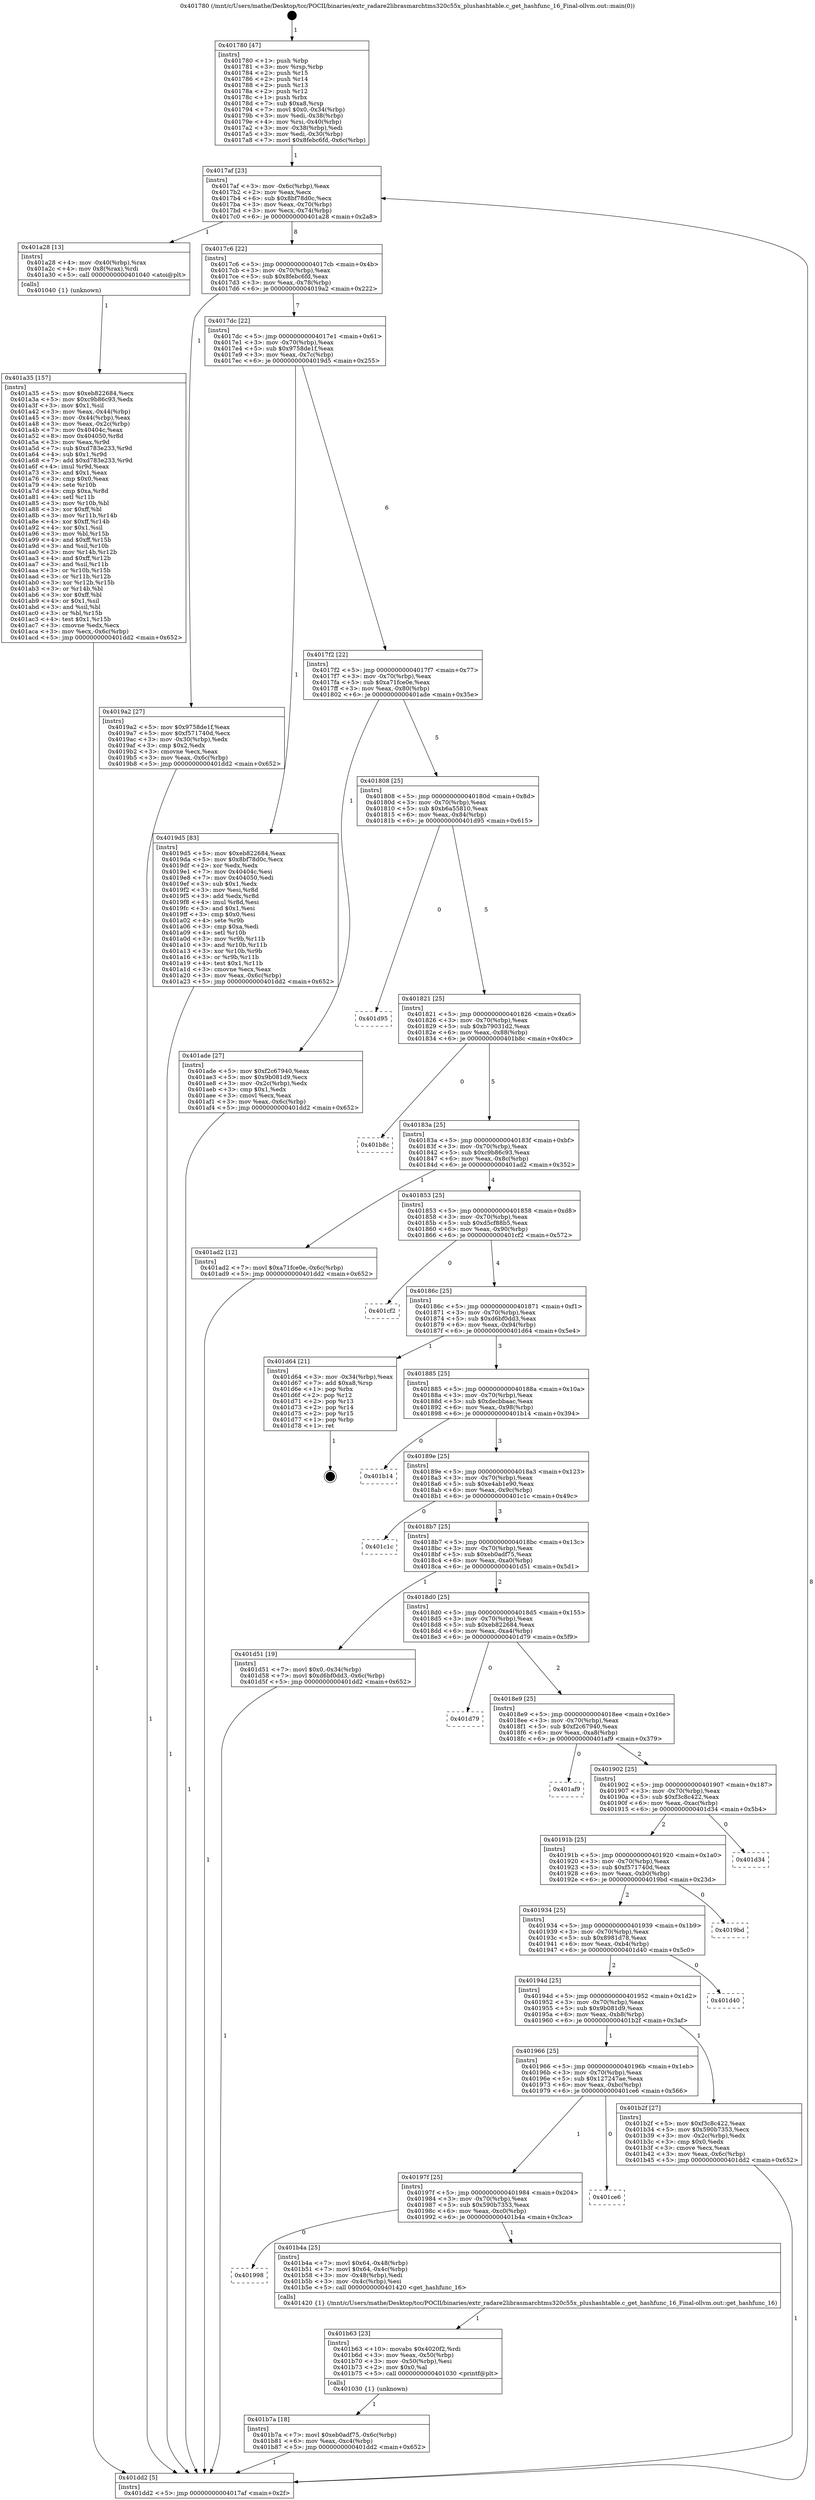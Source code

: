 digraph "0x401780" {
  label = "0x401780 (/mnt/c/Users/mathe/Desktop/tcc/POCII/binaries/extr_radare2librasmarchtms320c55x_plushashtable.c_get_hashfunc_16_Final-ollvm.out::main(0))"
  labelloc = "t"
  node[shape=record]

  Entry [label="",width=0.3,height=0.3,shape=circle,fillcolor=black,style=filled]
  "0x4017af" [label="{
     0x4017af [23]\l
     | [instrs]\l
     &nbsp;&nbsp;0x4017af \<+3\>: mov -0x6c(%rbp),%eax\l
     &nbsp;&nbsp;0x4017b2 \<+2\>: mov %eax,%ecx\l
     &nbsp;&nbsp;0x4017b4 \<+6\>: sub $0x8bf78d0c,%ecx\l
     &nbsp;&nbsp;0x4017ba \<+3\>: mov %eax,-0x70(%rbp)\l
     &nbsp;&nbsp;0x4017bd \<+3\>: mov %ecx,-0x74(%rbp)\l
     &nbsp;&nbsp;0x4017c0 \<+6\>: je 0000000000401a28 \<main+0x2a8\>\l
  }"]
  "0x401a28" [label="{
     0x401a28 [13]\l
     | [instrs]\l
     &nbsp;&nbsp;0x401a28 \<+4\>: mov -0x40(%rbp),%rax\l
     &nbsp;&nbsp;0x401a2c \<+4\>: mov 0x8(%rax),%rdi\l
     &nbsp;&nbsp;0x401a30 \<+5\>: call 0000000000401040 \<atoi@plt\>\l
     | [calls]\l
     &nbsp;&nbsp;0x401040 \{1\} (unknown)\l
  }"]
  "0x4017c6" [label="{
     0x4017c6 [22]\l
     | [instrs]\l
     &nbsp;&nbsp;0x4017c6 \<+5\>: jmp 00000000004017cb \<main+0x4b\>\l
     &nbsp;&nbsp;0x4017cb \<+3\>: mov -0x70(%rbp),%eax\l
     &nbsp;&nbsp;0x4017ce \<+5\>: sub $0x8febc6fd,%eax\l
     &nbsp;&nbsp;0x4017d3 \<+3\>: mov %eax,-0x78(%rbp)\l
     &nbsp;&nbsp;0x4017d6 \<+6\>: je 00000000004019a2 \<main+0x222\>\l
  }"]
  Exit [label="",width=0.3,height=0.3,shape=circle,fillcolor=black,style=filled,peripheries=2]
  "0x4019a2" [label="{
     0x4019a2 [27]\l
     | [instrs]\l
     &nbsp;&nbsp;0x4019a2 \<+5\>: mov $0x9758de1f,%eax\l
     &nbsp;&nbsp;0x4019a7 \<+5\>: mov $0xf571740d,%ecx\l
     &nbsp;&nbsp;0x4019ac \<+3\>: mov -0x30(%rbp),%edx\l
     &nbsp;&nbsp;0x4019af \<+3\>: cmp $0x2,%edx\l
     &nbsp;&nbsp;0x4019b2 \<+3\>: cmovne %ecx,%eax\l
     &nbsp;&nbsp;0x4019b5 \<+3\>: mov %eax,-0x6c(%rbp)\l
     &nbsp;&nbsp;0x4019b8 \<+5\>: jmp 0000000000401dd2 \<main+0x652\>\l
  }"]
  "0x4017dc" [label="{
     0x4017dc [22]\l
     | [instrs]\l
     &nbsp;&nbsp;0x4017dc \<+5\>: jmp 00000000004017e1 \<main+0x61\>\l
     &nbsp;&nbsp;0x4017e1 \<+3\>: mov -0x70(%rbp),%eax\l
     &nbsp;&nbsp;0x4017e4 \<+5\>: sub $0x9758de1f,%eax\l
     &nbsp;&nbsp;0x4017e9 \<+3\>: mov %eax,-0x7c(%rbp)\l
     &nbsp;&nbsp;0x4017ec \<+6\>: je 00000000004019d5 \<main+0x255\>\l
  }"]
  "0x401dd2" [label="{
     0x401dd2 [5]\l
     | [instrs]\l
     &nbsp;&nbsp;0x401dd2 \<+5\>: jmp 00000000004017af \<main+0x2f\>\l
  }"]
  "0x401780" [label="{
     0x401780 [47]\l
     | [instrs]\l
     &nbsp;&nbsp;0x401780 \<+1\>: push %rbp\l
     &nbsp;&nbsp;0x401781 \<+3\>: mov %rsp,%rbp\l
     &nbsp;&nbsp;0x401784 \<+2\>: push %r15\l
     &nbsp;&nbsp;0x401786 \<+2\>: push %r14\l
     &nbsp;&nbsp;0x401788 \<+2\>: push %r13\l
     &nbsp;&nbsp;0x40178a \<+2\>: push %r12\l
     &nbsp;&nbsp;0x40178c \<+1\>: push %rbx\l
     &nbsp;&nbsp;0x40178d \<+7\>: sub $0xa8,%rsp\l
     &nbsp;&nbsp;0x401794 \<+7\>: movl $0x0,-0x34(%rbp)\l
     &nbsp;&nbsp;0x40179b \<+3\>: mov %edi,-0x38(%rbp)\l
     &nbsp;&nbsp;0x40179e \<+4\>: mov %rsi,-0x40(%rbp)\l
     &nbsp;&nbsp;0x4017a2 \<+3\>: mov -0x38(%rbp),%edi\l
     &nbsp;&nbsp;0x4017a5 \<+3\>: mov %edi,-0x30(%rbp)\l
     &nbsp;&nbsp;0x4017a8 \<+7\>: movl $0x8febc6fd,-0x6c(%rbp)\l
  }"]
  "0x401b7a" [label="{
     0x401b7a [18]\l
     | [instrs]\l
     &nbsp;&nbsp;0x401b7a \<+7\>: movl $0xeb0adf75,-0x6c(%rbp)\l
     &nbsp;&nbsp;0x401b81 \<+6\>: mov %eax,-0xc4(%rbp)\l
     &nbsp;&nbsp;0x401b87 \<+5\>: jmp 0000000000401dd2 \<main+0x652\>\l
  }"]
  "0x4019d5" [label="{
     0x4019d5 [83]\l
     | [instrs]\l
     &nbsp;&nbsp;0x4019d5 \<+5\>: mov $0xeb822684,%eax\l
     &nbsp;&nbsp;0x4019da \<+5\>: mov $0x8bf78d0c,%ecx\l
     &nbsp;&nbsp;0x4019df \<+2\>: xor %edx,%edx\l
     &nbsp;&nbsp;0x4019e1 \<+7\>: mov 0x40404c,%esi\l
     &nbsp;&nbsp;0x4019e8 \<+7\>: mov 0x404050,%edi\l
     &nbsp;&nbsp;0x4019ef \<+3\>: sub $0x1,%edx\l
     &nbsp;&nbsp;0x4019f2 \<+3\>: mov %esi,%r8d\l
     &nbsp;&nbsp;0x4019f5 \<+3\>: add %edx,%r8d\l
     &nbsp;&nbsp;0x4019f8 \<+4\>: imul %r8d,%esi\l
     &nbsp;&nbsp;0x4019fc \<+3\>: and $0x1,%esi\l
     &nbsp;&nbsp;0x4019ff \<+3\>: cmp $0x0,%esi\l
     &nbsp;&nbsp;0x401a02 \<+4\>: sete %r9b\l
     &nbsp;&nbsp;0x401a06 \<+3\>: cmp $0xa,%edi\l
     &nbsp;&nbsp;0x401a09 \<+4\>: setl %r10b\l
     &nbsp;&nbsp;0x401a0d \<+3\>: mov %r9b,%r11b\l
     &nbsp;&nbsp;0x401a10 \<+3\>: and %r10b,%r11b\l
     &nbsp;&nbsp;0x401a13 \<+3\>: xor %r10b,%r9b\l
     &nbsp;&nbsp;0x401a16 \<+3\>: or %r9b,%r11b\l
     &nbsp;&nbsp;0x401a19 \<+4\>: test $0x1,%r11b\l
     &nbsp;&nbsp;0x401a1d \<+3\>: cmovne %ecx,%eax\l
     &nbsp;&nbsp;0x401a20 \<+3\>: mov %eax,-0x6c(%rbp)\l
     &nbsp;&nbsp;0x401a23 \<+5\>: jmp 0000000000401dd2 \<main+0x652\>\l
  }"]
  "0x4017f2" [label="{
     0x4017f2 [22]\l
     | [instrs]\l
     &nbsp;&nbsp;0x4017f2 \<+5\>: jmp 00000000004017f7 \<main+0x77\>\l
     &nbsp;&nbsp;0x4017f7 \<+3\>: mov -0x70(%rbp),%eax\l
     &nbsp;&nbsp;0x4017fa \<+5\>: sub $0xa71fce0e,%eax\l
     &nbsp;&nbsp;0x4017ff \<+3\>: mov %eax,-0x80(%rbp)\l
     &nbsp;&nbsp;0x401802 \<+6\>: je 0000000000401ade \<main+0x35e\>\l
  }"]
  "0x401a35" [label="{
     0x401a35 [157]\l
     | [instrs]\l
     &nbsp;&nbsp;0x401a35 \<+5\>: mov $0xeb822684,%ecx\l
     &nbsp;&nbsp;0x401a3a \<+5\>: mov $0xc9b86c93,%edx\l
     &nbsp;&nbsp;0x401a3f \<+3\>: mov $0x1,%sil\l
     &nbsp;&nbsp;0x401a42 \<+3\>: mov %eax,-0x44(%rbp)\l
     &nbsp;&nbsp;0x401a45 \<+3\>: mov -0x44(%rbp),%eax\l
     &nbsp;&nbsp;0x401a48 \<+3\>: mov %eax,-0x2c(%rbp)\l
     &nbsp;&nbsp;0x401a4b \<+7\>: mov 0x40404c,%eax\l
     &nbsp;&nbsp;0x401a52 \<+8\>: mov 0x404050,%r8d\l
     &nbsp;&nbsp;0x401a5a \<+3\>: mov %eax,%r9d\l
     &nbsp;&nbsp;0x401a5d \<+7\>: sub $0xd783e233,%r9d\l
     &nbsp;&nbsp;0x401a64 \<+4\>: sub $0x1,%r9d\l
     &nbsp;&nbsp;0x401a68 \<+7\>: add $0xd783e233,%r9d\l
     &nbsp;&nbsp;0x401a6f \<+4\>: imul %r9d,%eax\l
     &nbsp;&nbsp;0x401a73 \<+3\>: and $0x1,%eax\l
     &nbsp;&nbsp;0x401a76 \<+3\>: cmp $0x0,%eax\l
     &nbsp;&nbsp;0x401a79 \<+4\>: sete %r10b\l
     &nbsp;&nbsp;0x401a7d \<+4\>: cmp $0xa,%r8d\l
     &nbsp;&nbsp;0x401a81 \<+4\>: setl %r11b\l
     &nbsp;&nbsp;0x401a85 \<+3\>: mov %r10b,%bl\l
     &nbsp;&nbsp;0x401a88 \<+3\>: xor $0xff,%bl\l
     &nbsp;&nbsp;0x401a8b \<+3\>: mov %r11b,%r14b\l
     &nbsp;&nbsp;0x401a8e \<+4\>: xor $0xff,%r14b\l
     &nbsp;&nbsp;0x401a92 \<+4\>: xor $0x1,%sil\l
     &nbsp;&nbsp;0x401a96 \<+3\>: mov %bl,%r15b\l
     &nbsp;&nbsp;0x401a99 \<+4\>: and $0xff,%r15b\l
     &nbsp;&nbsp;0x401a9d \<+3\>: and %sil,%r10b\l
     &nbsp;&nbsp;0x401aa0 \<+3\>: mov %r14b,%r12b\l
     &nbsp;&nbsp;0x401aa3 \<+4\>: and $0xff,%r12b\l
     &nbsp;&nbsp;0x401aa7 \<+3\>: and %sil,%r11b\l
     &nbsp;&nbsp;0x401aaa \<+3\>: or %r10b,%r15b\l
     &nbsp;&nbsp;0x401aad \<+3\>: or %r11b,%r12b\l
     &nbsp;&nbsp;0x401ab0 \<+3\>: xor %r12b,%r15b\l
     &nbsp;&nbsp;0x401ab3 \<+3\>: or %r14b,%bl\l
     &nbsp;&nbsp;0x401ab6 \<+3\>: xor $0xff,%bl\l
     &nbsp;&nbsp;0x401ab9 \<+4\>: or $0x1,%sil\l
     &nbsp;&nbsp;0x401abd \<+3\>: and %sil,%bl\l
     &nbsp;&nbsp;0x401ac0 \<+3\>: or %bl,%r15b\l
     &nbsp;&nbsp;0x401ac3 \<+4\>: test $0x1,%r15b\l
     &nbsp;&nbsp;0x401ac7 \<+3\>: cmovne %edx,%ecx\l
     &nbsp;&nbsp;0x401aca \<+3\>: mov %ecx,-0x6c(%rbp)\l
     &nbsp;&nbsp;0x401acd \<+5\>: jmp 0000000000401dd2 \<main+0x652\>\l
  }"]
  "0x401b63" [label="{
     0x401b63 [23]\l
     | [instrs]\l
     &nbsp;&nbsp;0x401b63 \<+10\>: movabs $0x4020f2,%rdi\l
     &nbsp;&nbsp;0x401b6d \<+3\>: mov %eax,-0x50(%rbp)\l
     &nbsp;&nbsp;0x401b70 \<+3\>: mov -0x50(%rbp),%esi\l
     &nbsp;&nbsp;0x401b73 \<+2\>: mov $0x0,%al\l
     &nbsp;&nbsp;0x401b75 \<+5\>: call 0000000000401030 \<printf@plt\>\l
     | [calls]\l
     &nbsp;&nbsp;0x401030 \{1\} (unknown)\l
  }"]
  "0x401ade" [label="{
     0x401ade [27]\l
     | [instrs]\l
     &nbsp;&nbsp;0x401ade \<+5\>: mov $0xf2c67940,%eax\l
     &nbsp;&nbsp;0x401ae3 \<+5\>: mov $0x9b081d9,%ecx\l
     &nbsp;&nbsp;0x401ae8 \<+3\>: mov -0x2c(%rbp),%edx\l
     &nbsp;&nbsp;0x401aeb \<+3\>: cmp $0x1,%edx\l
     &nbsp;&nbsp;0x401aee \<+3\>: cmovl %ecx,%eax\l
     &nbsp;&nbsp;0x401af1 \<+3\>: mov %eax,-0x6c(%rbp)\l
     &nbsp;&nbsp;0x401af4 \<+5\>: jmp 0000000000401dd2 \<main+0x652\>\l
  }"]
  "0x401808" [label="{
     0x401808 [25]\l
     | [instrs]\l
     &nbsp;&nbsp;0x401808 \<+5\>: jmp 000000000040180d \<main+0x8d\>\l
     &nbsp;&nbsp;0x40180d \<+3\>: mov -0x70(%rbp),%eax\l
     &nbsp;&nbsp;0x401810 \<+5\>: sub $0xb6a55810,%eax\l
     &nbsp;&nbsp;0x401815 \<+6\>: mov %eax,-0x84(%rbp)\l
     &nbsp;&nbsp;0x40181b \<+6\>: je 0000000000401d95 \<main+0x615\>\l
  }"]
  "0x401998" [label="{
     0x401998\l
  }", style=dashed]
  "0x401d95" [label="{
     0x401d95\l
  }", style=dashed]
  "0x401821" [label="{
     0x401821 [25]\l
     | [instrs]\l
     &nbsp;&nbsp;0x401821 \<+5\>: jmp 0000000000401826 \<main+0xa6\>\l
     &nbsp;&nbsp;0x401826 \<+3\>: mov -0x70(%rbp),%eax\l
     &nbsp;&nbsp;0x401829 \<+5\>: sub $0xb79031d2,%eax\l
     &nbsp;&nbsp;0x40182e \<+6\>: mov %eax,-0x88(%rbp)\l
     &nbsp;&nbsp;0x401834 \<+6\>: je 0000000000401b8c \<main+0x40c\>\l
  }"]
  "0x401b4a" [label="{
     0x401b4a [25]\l
     | [instrs]\l
     &nbsp;&nbsp;0x401b4a \<+7\>: movl $0x64,-0x48(%rbp)\l
     &nbsp;&nbsp;0x401b51 \<+7\>: movl $0x64,-0x4c(%rbp)\l
     &nbsp;&nbsp;0x401b58 \<+3\>: mov -0x48(%rbp),%edi\l
     &nbsp;&nbsp;0x401b5b \<+3\>: mov -0x4c(%rbp),%esi\l
     &nbsp;&nbsp;0x401b5e \<+5\>: call 0000000000401420 \<get_hashfunc_16\>\l
     | [calls]\l
     &nbsp;&nbsp;0x401420 \{1\} (/mnt/c/Users/mathe/Desktop/tcc/POCII/binaries/extr_radare2librasmarchtms320c55x_plushashtable.c_get_hashfunc_16_Final-ollvm.out::get_hashfunc_16)\l
  }"]
  "0x401b8c" [label="{
     0x401b8c\l
  }", style=dashed]
  "0x40183a" [label="{
     0x40183a [25]\l
     | [instrs]\l
     &nbsp;&nbsp;0x40183a \<+5\>: jmp 000000000040183f \<main+0xbf\>\l
     &nbsp;&nbsp;0x40183f \<+3\>: mov -0x70(%rbp),%eax\l
     &nbsp;&nbsp;0x401842 \<+5\>: sub $0xc9b86c93,%eax\l
     &nbsp;&nbsp;0x401847 \<+6\>: mov %eax,-0x8c(%rbp)\l
     &nbsp;&nbsp;0x40184d \<+6\>: je 0000000000401ad2 \<main+0x352\>\l
  }"]
  "0x40197f" [label="{
     0x40197f [25]\l
     | [instrs]\l
     &nbsp;&nbsp;0x40197f \<+5\>: jmp 0000000000401984 \<main+0x204\>\l
     &nbsp;&nbsp;0x401984 \<+3\>: mov -0x70(%rbp),%eax\l
     &nbsp;&nbsp;0x401987 \<+5\>: sub $0x590b7353,%eax\l
     &nbsp;&nbsp;0x40198c \<+6\>: mov %eax,-0xc0(%rbp)\l
     &nbsp;&nbsp;0x401992 \<+6\>: je 0000000000401b4a \<main+0x3ca\>\l
  }"]
  "0x401ad2" [label="{
     0x401ad2 [12]\l
     | [instrs]\l
     &nbsp;&nbsp;0x401ad2 \<+7\>: movl $0xa71fce0e,-0x6c(%rbp)\l
     &nbsp;&nbsp;0x401ad9 \<+5\>: jmp 0000000000401dd2 \<main+0x652\>\l
  }"]
  "0x401853" [label="{
     0x401853 [25]\l
     | [instrs]\l
     &nbsp;&nbsp;0x401853 \<+5\>: jmp 0000000000401858 \<main+0xd8\>\l
     &nbsp;&nbsp;0x401858 \<+3\>: mov -0x70(%rbp),%eax\l
     &nbsp;&nbsp;0x40185b \<+5\>: sub $0xd5cf88b5,%eax\l
     &nbsp;&nbsp;0x401860 \<+6\>: mov %eax,-0x90(%rbp)\l
     &nbsp;&nbsp;0x401866 \<+6\>: je 0000000000401cf2 \<main+0x572\>\l
  }"]
  "0x401ce6" [label="{
     0x401ce6\l
  }", style=dashed]
  "0x401cf2" [label="{
     0x401cf2\l
  }", style=dashed]
  "0x40186c" [label="{
     0x40186c [25]\l
     | [instrs]\l
     &nbsp;&nbsp;0x40186c \<+5\>: jmp 0000000000401871 \<main+0xf1\>\l
     &nbsp;&nbsp;0x401871 \<+3\>: mov -0x70(%rbp),%eax\l
     &nbsp;&nbsp;0x401874 \<+5\>: sub $0xd6bf0dd3,%eax\l
     &nbsp;&nbsp;0x401879 \<+6\>: mov %eax,-0x94(%rbp)\l
     &nbsp;&nbsp;0x40187f \<+6\>: je 0000000000401d64 \<main+0x5e4\>\l
  }"]
  "0x401966" [label="{
     0x401966 [25]\l
     | [instrs]\l
     &nbsp;&nbsp;0x401966 \<+5\>: jmp 000000000040196b \<main+0x1eb\>\l
     &nbsp;&nbsp;0x40196b \<+3\>: mov -0x70(%rbp),%eax\l
     &nbsp;&nbsp;0x40196e \<+5\>: sub $0x127247ae,%eax\l
     &nbsp;&nbsp;0x401973 \<+6\>: mov %eax,-0xbc(%rbp)\l
     &nbsp;&nbsp;0x401979 \<+6\>: je 0000000000401ce6 \<main+0x566\>\l
  }"]
  "0x401d64" [label="{
     0x401d64 [21]\l
     | [instrs]\l
     &nbsp;&nbsp;0x401d64 \<+3\>: mov -0x34(%rbp),%eax\l
     &nbsp;&nbsp;0x401d67 \<+7\>: add $0xa8,%rsp\l
     &nbsp;&nbsp;0x401d6e \<+1\>: pop %rbx\l
     &nbsp;&nbsp;0x401d6f \<+2\>: pop %r12\l
     &nbsp;&nbsp;0x401d71 \<+2\>: pop %r13\l
     &nbsp;&nbsp;0x401d73 \<+2\>: pop %r14\l
     &nbsp;&nbsp;0x401d75 \<+2\>: pop %r15\l
     &nbsp;&nbsp;0x401d77 \<+1\>: pop %rbp\l
     &nbsp;&nbsp;0x401d78 \<+1\>: ret\l
  }"]
  "0x401885" [label="{
     0x401885 [25]\l
     | [instrs]\l
     &nbsp;&nbsp;0x401885 \<+5\>: jmp 000000000040188a \<main+0x10a\>\l
     &nbsp;&nbsp;0x40188a \<+3\>: mov -0x70(%rbp),%eax\l
     &nbsp;&nbsp;0x40188d \<+5\>: sub $0xdecbbaac,%eax\l
     &nbsp;&nbsp;0x401892 \<+6\>: mov %eax,-0x98(%rbp)\l
     &nbsp;&nbsp;0x401898 \<+6\>: je 0000000000401b14 \<main+0x394\>\l
  }"]
  "0x401b2f" [label="{
     0x401b2f [27]\l
     | [instrs]\l
     &nbsp;&nbsp;0x401b2f \<+5\>: mov $0xf3c8c422,%eax\l
     &nbsp;&nbsp;0x401b34 \<+5\>: mov $0x590b7353,%ecx\l
     &nbsp;&nbsp;0x401b39 \<+3\>: mov -0x2c(%rbp),%edx\l
     &nbsp;&nbsp;0x401b3c \<+3\>: cmp $0x0,%edx\l
     &nbsp;&nbsp;0x401b3f \<+3\>: cmove %ecx,%eax\l
     &nbsp;&nbsp;0x401b42 \<+3\>: mov %eax,-0x6c(%rbp)\l
     &nbsp;&nbsp;0x401b45 \<+5\>: jmp 0000000000401dd2 \<main+0x652\>\l
  }"]
  "0x401b14" [label="{
     0x401b14\l
  }", style=dashed]
  "0x40189e" [label="{
     0x40189e [25]\l
     | [instrs]\l
     &nbsp;&nbsp;0x40189e \<+5\>: jmp 00000000004018a3 \<main+0x123\>\l
     &nbsp;&nbsp;0x4018a3 \<+3\>: mov -0x70(%rbp),%eax\l
     &nbsp;&nbsp;0x4018a6 \<+5\>: sub $0xe4ab1e90,%eax\l
     &nbsp;&nbsp;0x4018ab \<+6\>: mov %eax,-0x9c(%rbp)\l
     &nbsp;&nbsp;0x4018b1 \<+6\>: je 0000000000401c1c \<main+0x49c\>\l
  }"]
  "0x40194d" [label="{
     0x40194d [25]\l
     | [instrs]\l
     &nbsp;&nbsp;0x40194d \<+5\>: jmp 0000000000401952 \<main+0x1d2\>\l
     &nbsp;&nbsp;0x401952 \<+3\>: mov -0x70(%rbp),%eax\l
     &nbsp;&nbsp;0x401955 \<+5\>: sub $0x9b081d9,%eax\l
     &nbsp;&nbsp;0x40195a \<+6\>: mov %eax,-0xb8(%rbp)\l
     &nbsp;&nbsp;0x401960 \<+6\>: je 0000000000401b2f \<main+0x3af\>\l
  }"]
  "0x401c1c" [label="{
     0x401c1c\l
  }", style=dashed]
  "0x4018b7" [label="{
     0x4018b7 [25]\l
     | [instrs]\l
     &nbsp;&nbsp;0x4018b7 \<+5\>: jmp 00000000004018bc \<main+0x13c\>\l
     &nbsp;&nbsp;0x4018bc \<+3\>: mov -0x70(%rbp),%eax\l
     &nbsp;&nbsp;0x4018bf \<+5\>: sub $0xeb0adf75,%eax\l
     &nbsp;&nbsp;0x4018c4 \<+6\>: mov %eax,-0xa0(%rbp)\l
     &nbsp;&nbsp;0x4018ca \<+6\>: je 0000000000401d51 \<main+0x5d1\>\l
  }"]
  "0x401d40" [label="{
     0x401d40\l
  }", style=dashed]
  "0x401d51" [label="{
     0x401d51 [19]\l
     | [instrs]\l
     &nbsp;&nbsp;0x401d51 \<+7\>: movl $0x0,-0x34(%rbp)\l
     &nbsp;&nbsp;0x401d58 \<+7\>: movl $0xd6bf0dd3,-0x6c(%rbp)\l
     &nbsp;&nbsp;0x401d5f \<+5\>: jmp 0000000000401dd2 \<main+0x652\>\l
  }"]
  "0x4018d0" [label="{
     0x4018d0 [25]\l
     | [instrs]\l
     &nbsp;&nbsp;0x4018d0 \<+5\>: jmp 00000000004018d5 \<main+0x155\>\l
     &nbsp;&nbsp;0x4018d5 \<+3\>: mov -0x70(%rbp),%eax\l
     &nbsp;&nbsp;0x4018d8 \<+5\>: sub $0xeb822684,%eax\l
     &nbsp;&nbsp;0x4018dd \<+6\>: mov %eax,-0xa4(%rbp)\l
     &nbsp;&nbsp;0x4018e3 \<+6\>: je 0000000000401d79 \<main+0x5f9\>\l
  }"]
  "0x401934" [label="{
     0x401934 [25]\l
     | [instrs]\l
     &nbsp;&nbsp;0x401934 \<+5\>: jmp 0000000000401939 \<main+0x1b9\>\l
     &nbsp;&nbsp;0x401939 \<+3\>: mov -0x70(%rbp),%eax\l
     &nbsp;&nbsp;0x40193c \<+5\>: sub $0x8981d78,%eax\l
     &nbsp;&nbsp;0x401941 \<+6\>: mov %eax,-0xb4(%rbp)\l
     &nbsp;&nbsp;0x401947 \<+6\>: je 0000000000401d40 \<main+0x5c0\>\l
  }"]
  "0x401d79" [label="{
     0x401d79\l
  }", style=dashed]
  "0x4018e9" [label="{
     0x4018e9 [25]\l
     | [instrs]\l
     &nbsp;&nbsp;0x4018e9 \<+5\>: jmp 00000000004018ee \<main+0x16e\>\l
     &nbsp;&nbsp;0x4018ee \<+3\>: mov -0x70(%rbp),%eax\l
     &nbsp;&nbsp;0x4018f1 \<+5\>: sub $0xf2c67940,%eax\l
     &nbsp;&nbsp;0x4018f6 \<+6\>: mov %eax,-0xa8(%rbp)\l
     &nbsp;&nbsp;0x4018fc \<+6\>: je 0000000000401af9 \<main+0x379\>\l
  }"]
  "0x4019bd" [label="{
     0x4019bd\l
  }", style=dashed]
  "0x401af9" [label="{
     0x401af9\l
  }", style=dashed]
  "0x401902" [label="{
     0x401902 [25]\l
     | [instrs]\l
     &nbsp;&nbsp;0x401902 \<+5\>: jmp 0000000000401907 \<main+0x187\>\l
     &nbsp;&nbsp;0x401907 \<+3\>: mov -0x70(%rbp),%eax\l
     &nbsp;&nbsp;0x40190a \<+5\>: sub $0xf3c8c422,%eax\l
     &nbsp;&nbsp;0x40190f \<+6\>: mov %eax,-0xac(%rbp)\l
     &nbsp;&nbsp;0x401915 \<+6\>: je 0000000000401d34 \<main+0x5b4\>\l
  }"]
  "0x40191b" [label="{
     0x40191b [25]\l
     | [instrs]\l
     &nbsp;&nbsp;0x40191b \<+5\>: jmp 0000000000401920 \<main+0x1a0\>\l
     &nbsp;&nbsp;0x401920 \<+3\>: mov -0x70(%rbp),%eax\l
     &nbsp;&nbsp;0x401923 \<+5\>: sub $0xf571740d,%eax\l
     &nbsp;&nbsp;0x401928 \<+6\>: mov %eax,-0xb0(%rbp)\l
     &nbsp;&nbsp;0x40192e \<+6\>: je 00000000004019bd \<main+0x23d\>\l
  }"]
  "0x401d34" [label="{
     0x401d34\l
  }", style=dashed]
  Entry -> "0x401780" [label=" 1"]
  "0x4017af" -> "0x401a28" [label=" 1"]
  "0x4017af" -> "0x4017c6" [label=" 8"]
  "0x401d64" -> Exit [label=" 1"]
  "0x4017c6" -> "0x4019a2" [label=" 1"]
  "0x4017c6" -> "0x4017dc" [label=" 7"]
  "0x4019a2" -> "0x401dd2" [label=" 1"]
  "0x401780" -> "0x4017af" [label=" 1"]
  "0x401dd2" -> "0x4017af" [label=" 8"]
  "0x401d51" -> "0x401dd2" [label=" 1"]
  "0x4017dc" -> "0x4019d5" [label=" 1"]
  "0x4017dc" -> "0x4017f2" [label=" 6"]
  "0x4019d5" -> "0x401dd2" [label=" 1"]
  "0x401a28" -> "0x401a35" [label=" 1"]
  "0x401a35" -> "0x401dd2" [label=" 1"]
  "0x401b7a" -> "0x401dd2" [label=" 1"]
  "0x4017f2" -> "0x401ade" [label=" 1"]
  "0x4017f2" -> "0x401808" [label=" 5"]
  "0x401b63" -> "0x401b7a" [label=" 1"]
  "0x401808" -> "0x401d95" [label=" 0"]
  "0x401808" -> "0x401821" [label=" 5"]
  "0x401b4a" -> "0x401b63" [label=" 1"]
  "0x401821" -> "0x401b8c" [label=" 0"]
  "0x401821" -> "0x40183a" [label=" 5"]
  "0x40197f" -> "0x401998" [label=" 0"]
  "0x40183a" -> "0x401ad2" [label=" 1"]
  "0x40183a" -> "0x401853" [label=" 4"]
  "0x401ad2" -> "0x401dd2" [label=" 1"]
  "0x401ade" -> "0x401dd2" [label=" 1"]
  "0x40197f" -> "0x401b4a" [label=" 1"]
  "0x401853" -> "0x401cf2" [label=" 0"]
  "0x401853" -> "0x40186c" [label=" 4"]
  "0x401966" -> "0x40197f" [label=" 1"]
  "0x40186c" -> "0x401d64" [label=" 1"]
  "0x40186c" -> "0x401885" [label=" 3"]
  "0x401966" -> "0x401ce6" [label=" 0"]
  "0x401885" -> "0x401b14" [label=" 0"]
  "0x401885" -> "0x40189e" [label=" 3"]
  "0x401b2f" -> "0x401dd2" [label=" 1"]
  "0x40189e" -> "0x401c1c" [label=" 0"]
  "0x40189e" -> "0x4018b7" [label=" 3"]
  "0x40194d" -> "0x401b2f" [label=" 1"]
  "0x4018b7" -> "0x401d51" [label=" 1"]
  "0x4018b7" -> "0x4018d0" [label=" 2"]
  "0x40194d" -> "0x401966" [label=" 1"]
  "0x4018d0" -> "0x401d79" [label=" 0"]
  "0x4018d0" -> "0x4018e9" [label=" 2"]
  "0x401934" -> "0x401d40" [label=" 0"]
  "0x4018e9" -> "0x401af9" [label=" 0"]
  "0x4018e9" -> "0x401902" [label=" 2"]
  "0x401934" -> "0x40194d" [label=" 2"]
  "0x401902" -> "0x401d34" [label=" 0"]
  "0x401902" -> "0x40191b" [label=" 2"]
  "0x40191b" -> "0x401934" [label=" 2"]
  "0x40191b" -> "0x4019bd" [label=" 0"]
}

